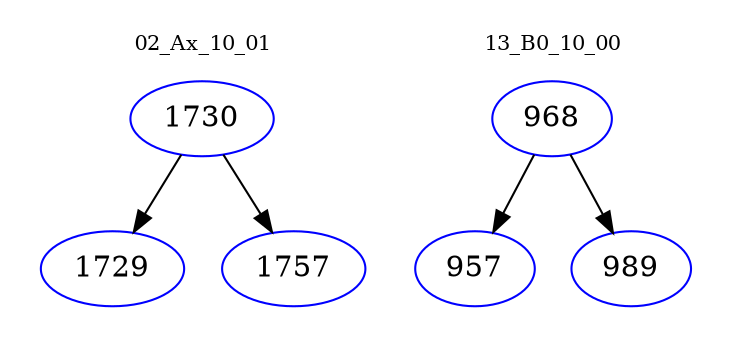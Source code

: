 digraph{
subgraph cluster_0 {
color = white
label = "02_Ax_10_01";
fontsize=10;
T0_1730 [label="1730", color="blue"]
T0_1730 -> T0_1729 [color="black"]
T0_1729 [label="1729", color="blue"]
T0_1730 -> T0_1757 [color="black"]
T0_1757 [label="1757", color="blue"]
}
subgraph cluster_1 {
color = white
label = "13_B0_10_00";
fontsize=10;
T1_968 [label="968", color="blue"]
T1_968 -> T1_957 [color="black"]
T1_957 [label="957", color="blue"]
T1_968 -> T1_989 [color="black"]
T1_989 [label="989", color="blue"]
}
}

